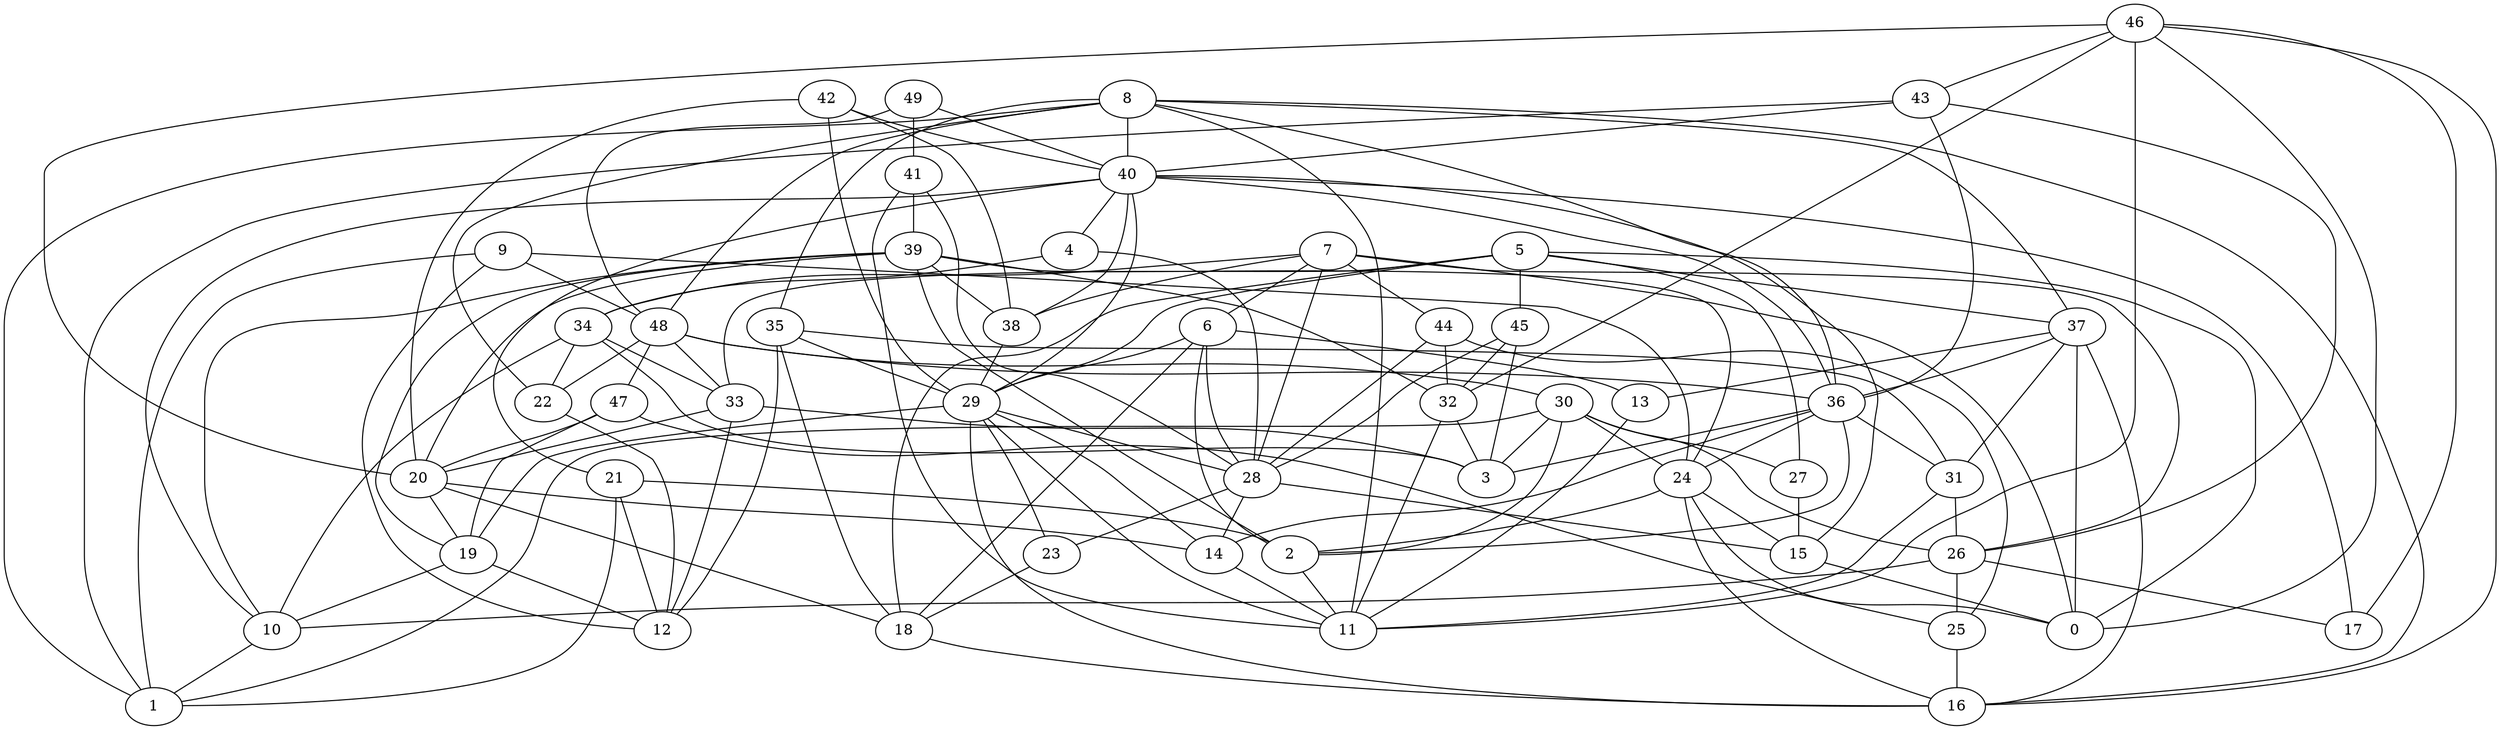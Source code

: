 digraph GG_graph {

subgraph G_graph {
edge [color = black]
"9" -> "1" [dir = none]
"9" -> "12" [dir = none]
"9" -> "24" [dir = none]
"9" -> "48" [dir = none]
"13" -> "11" [dir = none]
"27" -> "15" [dir = none]
"35" -> "31" [dir = none]
"35" -> "29" [dir = none]
"35" -> "18" [dir = none]
"5" -> "27" [dir = none]
"5" -> "37" [dir = none]
"5" -> "45" [dir = none]
"5" -> "29" [dir = none]
"5" -> "0" [dir = none]
"5" -> "33" [dir = none]
"5" -> "18" [dir = none]
"8" -> "48" [dir = none]
"8" -> "1" [dir = none]
"8" -> "40" [dir = none]
"8" -> "35" [dir = none]
"8" -> "11" [dir = none]
"8" -> "37" [dir = none]
"8" -> "22" [dir = none]
"8" -> "36" [dir = none]
"8" -> "16" [dir = none]
"48" -> "33" [dir = none]
"48" -> "47" [dir = none]
"48" -> "22" [dir = none]
"48" -> "30" [dir = none]
"48" -> "36" [dir = none]
"24" -> "0" [dir = none]
"24" -> "15" [dir = none]
"24" -> "16" [dir = none]
"24" -> "2" [dir = none]
"25" -> "16" [dir = none]
"2" -> "11" [dir = none]
"18" -> "16" [dir = none]
"21" -> "2" [dir = none]
"21" -> "12" [dir = none]
"21" -> "1" [dir = none]
"23" -> "18" [dir = none]
"38" -> "29" [dir = none]
"15" -> "0" [dir = none]
"49" -> "41" [dir = none]
"49" -> "48" [dir = none]
"49" -> "40" [dir = none]
"42" -> "38" [dir = none]
"42" -> "29" [dir = none]
"42" -> "40" [dir = none]
"42" -> "20" [dir = none]
"20" -> "19" [dir = none]
"20" -> "18" [dir = none]
"20" -> "14" [dir = none]
"46" -> "20" [dir = none]
"46" -> "17" [dir = none]
"46" -> "43" [dir = none]
"46" -> "11" [dir = none]
"46" -> "32" [dir = none]
"46" -> "0" [dir = none]
"46" -> "16" [dir = none]
"40" -> "21" [dir = none]
"40" -> "17" [dir = none]
"40" -> "15" [dir = none]
"40" -> "10" [dir = none]
"40" -> "29" [dir = none]
"40" -> "4" [dir = none]
"40" -> "36" [dir = none]
"40" -> "38" [dir = none]
"10" -> "1" [dir = none]
"7" -> "34" [dir = none]
"7" -> "28" [dir = none]
"7" -> "0" [dir = none]
"7" -> "38" [dir = none]
"7" -> "26" [dir = none]
"7" -> "6" [dir = none]
"7" -> "44" [dir = none]
"41" -> "28" [dir = none]
"41" -> "11" [dir = none]
"41" -> "39" [dir = none]
"28" -> "23" [dir = none]
"28" -> "15" [dir = none]
"28" -> "14" [dir = none]
"31" -> "26" [dir = none]
"31" -> "11" [dir = none]
"43" -> "1" [dir = none]
"43" -> "40" [dir = none]
"43" -> "26" [dir = none]
"36" -> "3" [dir = none]
"36" -> "24" [dir = none]
"36" -> "31" [dir = none]
"36" -> "2" [dir = none]
"36" -> "14" [dir = none]
"32" -> "11" [dir = none]
"32" -> "3" [dir = none]
"26" -> "25" [dir = none]
"26" -> "17" [dir = none]
"26" -> "10" [dir = none]
"37" -> "0" [dir = none]
"37" -> "16" [dir = none]
"37" -> "13" [dir = none]
"37" -> "36" [dir = none]
"37" -> "31" [dir = none]
"33" -> "12" [dir = none]
"33" -> "3" [dir = none]
"33" -> "20" [dir = none]
"47" -> "20" [dir = none]
"47" -> "19" [dir = none]
"47" -> "25" [dir = none]
"39" -> "10" [dir = none]
"39" -> "20" [dir = none]
"39" -> "32" [dir = none]
"39" -> "19" [dir = none]
"39" -> "24" [dir = none]
"39" -> "38" [dir = none]
"14" -> "11" [dir = none]
"34" -> "10" [dir = none]
"34" -> "3" [dir = none]
"34" -> "33" [dir = none]
"34" -> "22" [dir = none]
"22" -> "12" [dir = none]
"29" -> "28" [dir = none]
"29" -> "16" [dir = none]
"29" -> "23" [dir = none]
"29" -> "14" [dir = none]
"29" -> "11" [dir = none]
"29" -> "19" [dir = none]
"19" -> "10" [dir = none]
"19" -> "12" [dir = none]
"45" -> "32" [dir = none]
"45" -> "3" [dir = none]
"45" -> "28" [dir = none]
"30" -> "3" [dir = none]
"30" -> "1" [dir = none]
"30" -> "27" [dir = none]
"30" -> "2" [dir = none]
"30" -> "26" [dir = none]
"30" -> "24" [dir = none]
"6" -> "29" [dir = none]
"6" -> "13" [dir = none]
"6" -> "18" [dir = none]
"6" -> "2" [dir = none]
"6" -> "28" [dir = none]
"4" -> "34" [dir = none]
"4" -> "28" [dir = none]
"44" -> "32" [dir = none]
"44" -> "25" [dir = none]
"44" -> "28" [dir = none]
"39" -> "2" [dir = none]
"43" -> "36" [dir = none]
"35" -> "12" [dir = none]
}

}
